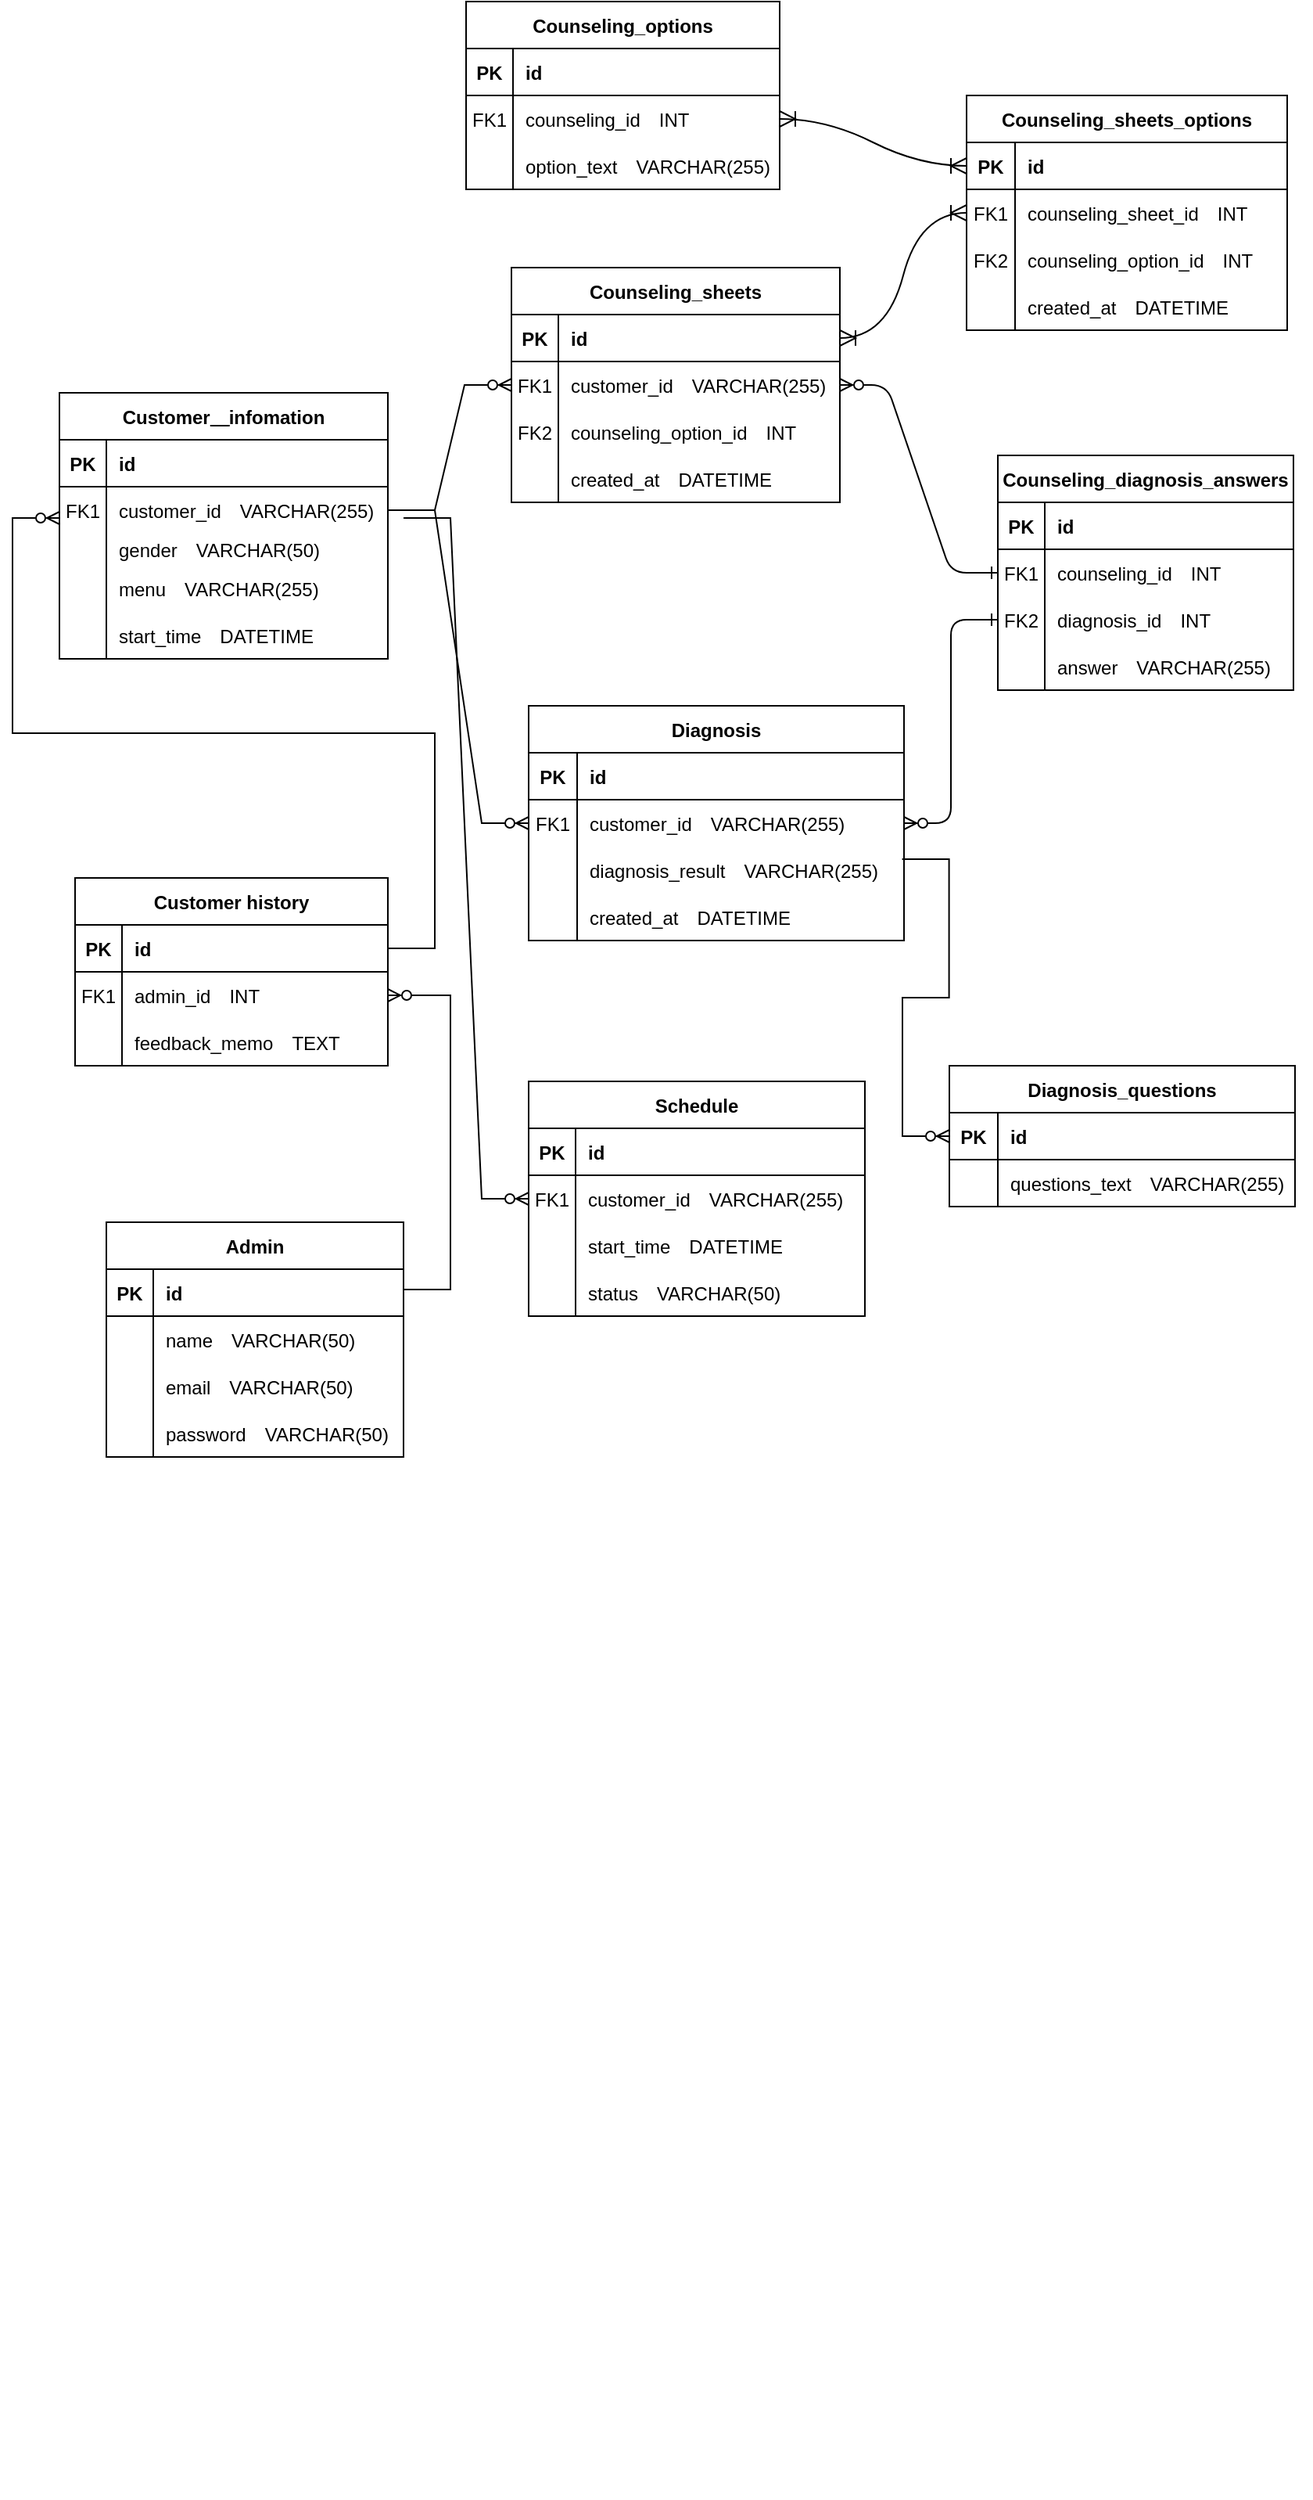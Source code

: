 <mxfile version="24.7.17">
  <diagram id="C5RBs43oDa-KdzZeNtuy" name="Page-1">
    <mxGraphModel dx="2021" dy="1858" grid="1" gridSize="10" guides="1" tooltips="1" connect="1" arrows="1" fold="1" page="1" pageScale="1" pageWidth="827" pageHeight="1169" math="0" shadow="0">
      <root>
        <mxCell id="WIyWlLk6GJQsqaUBKTNV-0" />
        <mxCell id="WIyWlLk6GJQsqaUBKTNV-1" parent="WIyWlLk6GJQsqaUBKTNV-0" />
        <mxCell id="pVCBUKQX4bVCqaio-QLz-1" value="" style="edgeStyle=entityRelationEdgeStyle;endArrow=ERzeroToMany;startArrow=ERone;endFill=1;startFill=0;exitX=0;exitY=0.5;exitDx=0;exitDy=0;" parent="WIyWlLk6GJQsqaUBKTNV-1" source="pVCBUKQX4bVCqaio-QLz-121" target="pVCBUKQX4bVCqaio-QLz-16" edge="1">
          <mxGeometry width="100" height="100" relative="1" as="geometry">
            <mxPoint x="460" y="210" as="sourcePoint" />
            <mxPoint x="520" y="235" as="targetPoint" />
          </mxGeometry>
        </mxCell>
        <mxCell id="pVCBUKQX4bVCqaio-QLz-12" value="Diagnosis" style="shape=table;startSize=30;container=1;collapsible=1;childLayout=tableLayout;fixedRows=1;rowLines=0;fontStyle=1;align=center;resizeLast=1;" parent="WIyWlLk6GJQsqaUBKTNV-1" vertex="1">
          <mxGeometry x="320" y="-700" width="240" height="150" as="geometry" />
        </mxCell>
        <mxCell id="pVCBUKQX4bVCqaio-QLz-13" value="" style="shape=partialRectangle;collapsible=0;dropTarget=0;pointerEvents=0;fillColor=none;points=[[0,0.5],[1,0.5]];portConstraint=eastwest;top=0;left=0;right=0;bottom=1;" parent="pVCBUKQX4bVCqaio-QLz-12" vertex="1">
          <mxGeometry y="30" width="240" height="30" as="geometry" />
        </mxCell>
        <mxCell id="pVCBUKQX4bVCqaio-QLz-14" value="PK" style="shape=partialRectangle;overflow=hidden;connectable=0;fillColor=none;top=0;left=0;bottom=0;right=0;fontStyle=1;" parent="pVCBUKQX4bVCqaio-QLz-13" vertex="1">
          <mxGeometry width="31" height="30" as="geometry">
            <mxRectangle width="31" height="30" as="alternateBounds" />
          </mxGeometry>
        </mxCell>
        <mxCell id="pVCBUKQX4bVCqaio-QLz-15" value="id" style="shape=partialRectangle;overflow=hidden;connectable=0;fillColor=none;top=0;left=0;bottom=0;right=0;align=left;spacingLeft=6;fontStyle=1;" parent="pVCBUKQX4bVCqaio-QLz-13" vertex="1">
          <mxGeometry x="31" width="209" height="30" as="geometry">
            <mxRectangle width="209" height="30" as="alternateBounds" />
          </mxGeometry>
        </mxCell>
        <mxCell id="pVCBUKQX4bVCqaio-QLz-16" value="" style="shape=partialRectangle;collapsible=0;dropTarget=0;pointerEvents=0;fillColor=none;points=[[0,0.5],[1,0.5]];portConstraint=eastwest;top=0;left=0;right=0;bottom=0;" parent="pVCBUKQX4bVCqaio-QLz-12" vertex="1">
          <mxGeometry y="60" width="240" height="30" as="geometry" />
        </mxCell>
        <mxCell id="pVCBUKQX4bVCqaio-QLz-17" value="FK1" style="shape=partialRectangle;overflow=hidden;connectable=0;fillColor=none;top=0;left=0;bottom=0;right=0;" parent="pVCBUKQX4bVCqaio-QLz-16" vertex="1">
          <mxGeometry width="31" height="30" as="geometry">
            <mxRectangle width="31" height="30" as="alternateBounds" />
          </mxGeometry>
        </mxCell>
        <mxCell id="pVCBUKQX4bVCqaio-QLz-18" value="customer_id　VARCHAR(255)" style="shape=partialRectangle;overflow=hidden;connectable=0;fillColor=none;top=0;left=0;bottom=0;right=0;align=left;spacingLeft=6;" parent="pVCBUKQX4bVCqaio-QLz-16" vertex="1">
          <mxGeometry x="31" width="209" height="30" as="geometry">
            <mxRectangle width="209" height="30" as="alternateBounds" />
          </mxGeometry>
        </mxCell>
        <mxCell id="pVCBUKQX4bVCqaio-QLz-155" value="" style="shape=partialRectangle;collapsible=0;dropTarget=0;pointerEvents=0;fillColor=none;points=[[0,0.5],[1,0.5]];portConstraint=eastwest;top=0;left=0;right=0;bottom=0;" parent="pVCBUKQX4bVCqaio-QLz-12" vertex="1">
          <mxGeometry y="90" width="240" height="30" as="geometry" />
        </mxCell>
        <mxCell id="pVCBUKQX4bVCqaio-QLz-156" value="" style="shape=partialRectangle;overflow=hidden;connectable=0;fillColor=none;top=0;left=0;bottom=0;right=0;" parent="pVCBUKQX4bVCqaio-QLz-155" vertex="1">
          <mxGeometry width="31" height="30" as="geometry">
            <mxRectangle width="31" height="30" as="alternateBounds" />
          </mxGeometry>
        </mxCell>
        <mxCell id="pVCBUKQX4bVCqaio-QLz-157" value="diagnosis_result　VARCHAR(255)" style="shape=partialRectangle;overflow=hidden;connectable=0;fillColor=none;top=0;left=0;bottom=0;right=0;align=left;spacingLeft=6;" parent="pVCBUKQX4bVCqaio-QLz-155" vertex="1">
          <mxGeometry x="31" width="209" height="30" as="geometry">
            <mxRectangle width="209" height="30" as="alternateBounds" />
          </mxGeometry>
        </mxCell>
        <mxCell id="pVCBUKQX4bVCqaio-QLz-19" value="" style="shape=partialRectangle;collapsible=0;dropTarget=0;pointerEvents=0;fillColor=none;points=[[0,0.5],[1,0.5]];portConstraint=eastwest;top=0;left=0;right=0;bottom=0;" parent="pVCBUKQX4bVCqaio-QLz-12" vertex="1">
          <mxGeometry y="120" width="240" height="30" as="geometry" />
        </mxCell>
        <mxCell id="pVCBUKQX4bVCqaio-QLz-20" value="" style="shape=partialRectangle;overflow=hidden;connectable=0;fillColor=none;top=0;left=0;bottom=0;right=0;" parent="pVCBUKQX4bVCqaio-QLz-19" vertex="1">
          <mxGeometry width="31" height="30" as="geometry">
            <mxRectangle width="31" height="30" as="alternateBounds" />
          </mxGeometry>
        </mxCell>
        <mxCell id="pVCBUKQX4bVCqaio-QLz-21" value="created_at　DATETIME" style="shape=partialRectangle;overflow=hidden;connectable=0;fillColor=none;top=0;left=0;bottom=0;right=0;align=left;spacingLeft=6;" parent="pVCBUKQX4bVCqaio-QLz-19" vertex="1">
          <mxGeometry x="31" width="209" height="30" as="geometry">
            <mxRectangle width="209" height="30" as="alternateBounds" />
          </mxGeometry>
        </mxCell>
        <mxCell id="pVCBUKQX4bVCqaio-QLz-57" value="" style="shape=partialRectangle;connectable=0;fillColor=none;top=0;left=0;bottom=0;right=0;editable=1;overflow=hidden;whiteSpace=wrap;html=1;" parent="WIyWlLk6GJQsqaUBKTNV-1" vertex="1">
          <mxGeometry x="790" y="395" width="30" height="50" as="geometry">
            <mxRectangle width="30" height="50" as="alternateBounds" />
          </mxGeometry>
        </mxCell>
        <mxCell id="pVCBUKQX4bVCqaio-QLz-79" value="" style="edgeStyle=entityRelationEdgeStyle;fontSize=12;html=1;endArrow=ERzeroToMany;endFill=1;rounded=0;entryX=1;entryY=0.5;entryDx=0;entryDy=0;" parent="WIyWlLk6GJQsqaUBKTNV-1" target="pVCBUKQX4bVCqaio-QLz-260" edge="1">
          <mxGeometry width="100" height="100" relative="1" as="geometry">
            <mxPoint x="240" y="-327" as="sourcePoint" />
            <mxPoint x="240" y="-479.96" as="targetPoint" />
            <Array as="points">
              <mxPoint x="191.98" y="123" />
              <mxPoint x="220" y="180" />
              <mxPoint x="280" y="110" />
              <mxPoint x="220" y="180" />
              <mxPoint x="220" y="180" />
              <mxPoint x="220" y="170" />
              <mxPoint x="573.23" y="158" />
              <mxPoint x="381.98" y="173" />
              <mxPoint x="211.98" y="276" />
              <mxPoint x="201.98" y="276" />
              <mxPoint x="171.98" y="333" />
              <mxPoint x="301.98" y="173" />
              <mxPoint x="301.98" y="193" />
              <mxPoint x="291.98" y="183" />
              <mxPoint x="483.23" y="288" />
              <mxPoint x="340.73" y="303" />
              <mxPoint x="240.73" y="323" />
              <mxPoint x="230.73" y="353" />
              <mxPoint x="578.23" y="178" />
              <mxPoint x="618.23" y="213" />
            </Array>
          </mxGeometry>
        </mxCell>
        <mxCell id="pVCBUKQX4bVCqaio-QLz-85" value="" style="edgeStyle=entityRelationEdgeStyle;fontSize=12;html=1;endArrow=ERzeroToMany;endFill=1;rounded=0;exitX=1;exitY=0.5;exitDx=0;exitDy=0;entryX=0;entryY=0.5;entryDx=0;entryDy=0;" parent="WIyWlLk6GJQsqaUBKTNV-1" source="pVCBUKQX4bVCqaio-QLz-140" target="pVCBUKQX4bVCqaio-QLz-162" edge="1">
          <mxGeometry width="100" height="100" relative="1" as="geometry">
            <mxPoint x="530.22" y="-569.31" as="sourcePoint" />
            <mxPoint x="270" y="-746" as="targetPoint" />
            <Array as="points">
              <mxPoint x="670" y="-159" />
              <mxPoint x="660" y="560" />
            </Array>
          </mxGeometry>
        </mxCell>
        <mxCell id="pVCBUKQX4bVCqaio-QLz-88" value="" style="shape=partialRectangle;overflow=hidden;connectable=0;fillColor=none;top=0;left=0;bottom=0;right=0;" parent="WIyWlLk6GJQsqaUBKTNV-1" vertex="1">
          <mxGeometry x="430" y="-210" width="30" height="210" as="geometry">
            <mxRectangle width="30" height="210" as="alternateBounds" />
          </mxGeometry>
        </mxCell>
        <mxCell id="pVCBUKQX4bVCqaio-QLz-89" value="" style="shape=partialRectangle;overflow=hidden;connectable=0;fillColor=none;top=0;left=0;bottom=0;right=0;" parent="WIyWlLk6GJQsqaUBKTNV-1" vertex="1">
          <mxGeometry x="440" y="-200" width="30" height="210" as="geometry">
            <mxRectangle width="30" height="210" as="alternateBounds" />
          </mxGeometry>
        </mxCell>
        <mxCell id="pVCBUKQX4bVCqaio-QLz-90" value="Admin" style="shape=table;startSize=30;container=1;collapsible=1;childLayout=tableLayout;fixedRows=1;rowLines=0;fontStyle=1;align=center;resizeLast=1;" parent="WIyWlLk6GJQsqaUBKTNV-1" vertex="1">
          <mxGeometry x="50" y="-370" width="190" height="150" as="geometry" />
        </mxCell>
        <mxCell id="pVCBUKQX4bVCqaio-QLz-91" value="" style="shape=partialRectangle;collapsible=0;dropTarget=0;pointerEvents=0;fillColor=none;points=[[0,0.5],[1,0.5]];portConstraint=eastwest;top=0;left=0;right=0;bottom=1;" parent="pVCBUKQX4bVCqaio-QLz-90" vertex="1">
          <mxGeometry y="30" width="190" height="30" as="geometry" />
        </mxCell>
        <mxCell id="pVCBUKQX4bVCqaio-QLz-92" value="PK" style="shape=partialRectangle;overflow=hidden;connectable=0;fillColor=none;top=0;left=0;bottom=0;right=0;fontStyle=1;" parent="pVCBUKQX4bVCqaio-QLz-91" vertex="1">
          <mxGeometry width="30" height="30" as="geometry">
            <mxRectangle width="30" height="30" as="alternateBounds" />
          </mxGeometry>
        </mxCell>
        <mxCell id="pVCBUKQX4bVCqaio-QLz-93" value="id" style="shape=partialRectangle;overflow=hidden;connectable=0;fillColor=none;top=0;left=0;bottom=0;right=0;align=left;spacingLeft=6;fontStyle=1;" parent="pVCBUKQX4bVCqaio-QLz-91" vertex="1">
          <mxGeometry x="30" width="160" height="30" as="geometry">
            <mxRectangle width="160" height="30" as="alternateBounds" />
          </mxGeometry>
        </mxCell>
        <mxCell id="pVCBUKQX4bVCqaio-QLz-94" value="" style="shape=partialRectangle;collapsible=0;dropTarget=0;pointerEvents=0;fillColor=none;points=[[0,0.5],[1,0.5]];portConstraint=eastwest;top=0;left=0;right=0;bottom=0;" parent="pVCBUKQX4bVCqaio-QLz-90" vertex="1">
          <mxGeometry y="60" width="190" height="30" as="geometry" />
        </mxCell>
        <mxCell id="pVCBUKQX4bVCqaio-QLz-95" value="" style="shape=partialRectangle;overflow=hidden;connectable=0;fillColor=none;top=0;left=0;bottom=0;right=0;" parent="pVCBUKQX4bVCqaio-QLz-94" vertex="1">
          <mxGeometry width="30" height="30" as="geometry">
            <mxRectangle width="30" height="30" as="alternateBounds" />
          </mxGeometry>
        </mxCell>
        <mxCell id="pVCBUKQX4bVCqaio-QLz-96" value="name　VARCHAR(50)" style="shape=partialRectangle;overflow=hidden;connectable=0;fillColor=none;top=0;left=0;bottom=0;right=0;align=left;spacingLeft=6;" parent="pVCBUKQX4bVCqaio-QLz-94" vertex="1">
          <mxGeometry x="30" width="160" height="30" as="geometry">
            <mxRectangle width="160" height="30" as="alternateBounds" />
          </mxGeometry>
        </mxCell>
        <mxCell id="pVCBUKQX4bVCqaio-QLz-97" value="" style="shape=partialRectangle;collapsible=0;dropTarget=0;pointerEvents=0;fillColor=none;points=[[0,0.5],[1,0.5]];portConstraint=eastwest;top=0;left=0;right=0;bottom=0;" parent="pVCBUKQX4bVCqaio-QLz-90" vertex="1">
          <mxGeometry y="90" width="190" height="30" as="geometry" />
        </mxCell>
        <mxCell id="pVCBUKQX4bVCqaio-QLz-98" value="" style="shape=partialRectangle;overflow=hidden;connectable=0;fillColor=none;top=0;left=0;bottom=0;right=0;" parent="pVCBUKQX4bVCqaio-QLz-97" vertex="1">
          <mxGeometry width="30" height="30" as="geometry">
            <mxRectangle width="30" height="30" as="alternateBounds" />
          </mxGeometry>
        </mxCell>
        <mxCell id="pVCBUKQX4bVCqaio-QLz-99" value="email　VARCHAR(50)" style="shape=partialRectangle;overflow=hidden;connectable=0;fillColor=none;top=0;left=0;bottom=0;right=0;align=left;spacingLeft=6;" parent="pVCBUKQX4bVCqaio-QLz-97" vertex="1">
          <mxGeometry x="30" width="160" height="30" as="geometry">
            <mxRectangle width="160" height="30" as="alternateBounds" />
          </mxGeometry>
        </mxCell>
        <mxCell id="pVCBUKQX4bVCqaio-QLz-100" value="" style="shape=partialRectangle;collapsible=0;dropTarget=0;pointerEvents=0;fillColor=none;points=[[0,0.5],[1,0.5]];portConstraint=eastwest;top=0;left=0;right=0;bottom=0;" parent="pVCBUKQX4bVCqaio-QLz-90" vertex="1">
          <mxGeometry y="120" width="190" height="30" as="geometry" />
        </mxCell>
        <mxCell id="pVCBUKQX4bVCqaio-QLz-101" value="" style="shape=partialRectangle;overflow=hidden;connectable=0;fillColor=none;top=0;left=0;bottom=0;right=0;" parent="pVCBUKQX4bVCqaio-QLz-100" vertex="1">
          <mxGeometry width="30" height="30" as="geometry">
            <mxRectangle width="30" height="30" as="alternateBounds" />
          </mxGeometry>
        </mxCell>
        <mxCell id="pVCBUKQX4bVCqaio-QLz-102" value="password　VARCHAR(50)" style="shape=partialRectangle;overflow=hidden;connectable=0;fillColor=none;top=0;left=0;bottom=0;right=0;align=left;spacingLeft=6;" parent="pVCBUKQX4bVCqaio-QLz-100" vertex="1">
          <mxGeometry x="30" width="160" height="30" as="geometry">
            <mxRectangle width="160" height="30" as="alternateBounds" />
          </mxGeometry>
        </mxCell>
        <mxCell id="pVCBUKQX4bVCqaio-QLz-136" value="Customer＿infomation" style="shape=table;startSize=30;container=1;collapsible=1;childLayout=tableLayout;fixedRows=1;rowLines=0;fontStyle=1;align=center;resizeLast=1;" parent="WIyWlLk6GJQsqaUBKTNV-1" vertex="1">
          <mxGeometry x="20" y="-900" width="210" height="170" as="geometry" />
        </mxCell>
        <mxCell id="pVCBUKQX4bVCqaio-QLz-137" value="" style="shape=partialRectangle;collapsible=0;dropTarget=0;pointerEvents=0;fillColor=none;points=[[0,0.5],[1,0.5]];portConstraint=eastwest;top=0;left=0;right=0;bottom=1;" parent="pVCBUKQX4bVCqaio-QLz-136" vertex="1">
          <mxGeometry y="30" width="210" height="30" as="geometry" />
        </mxCell>
        <mxCell id="pVCBUKQX4bVCqaio-QLz-138" value="PK" style="shape=partialRectangle;overflow=hidden;connectable=0;fillColor=none;top=0;left=0;bottom=0;right=0;fontStyle=1;" parent="pVCBUKQX4bVCqaio-QLz-137" vertex="1">
          <mxGeometry width="30" height="30" as="geometry">
            <mxRectangle width="30" height="30" as="alternateBounds" />
          </mxGeometry>
        </mxCell>
        <mxCell id="pVCBUKQX4bVCqaio-QLz-139" value="id" style="shape=partialRectangle;overflow=hidden;connectable=0;fillColor=none;top=0;left=0;bottom=0;right=0;align=left;spacingLeft=6;fontStyle=1;" parent="pVCBUKQX4bVCqaio-QLz-137" vertex="1">
          <mxGeometry x="30" width="180" height="30" as="geometry">
            <mxRectangle width="180" height="30" as="alternateBounds" />
          </mxGeometry>
        </mxCell>
        <mxCell id="pVCBUKQX4bVCqaio-QLz-140" value="" style="shape=partialRectangle;collapsible=0;dropTarget=0;pointerEvents=0;fillColor=none;points=[[0,0.5],[1,0.5]];portConstraint=eastwest;top=0;left=0;right=0;bottom=0;" parent="pVCBUKQX4bVCqaio-QLz-136" vertex="1">
          <mxGeometry y="60" width="210" height="30" as="geometry" />
        </mxCell>
        <mxCell id="pVCBUKQX4bVCqaio-QLz-141" value="FK1" style="shape=partialRectangle;overflow=hidden;connectable=0;fillColor=none;top=0;left=0;bottom=0;right=0;" parent="pVCBUKQX4bVCqaio-QLz-140" vertex="1">
          <mxGeometry width="30" height="30" as="geometry">
            <mxRectangle width="30" height="30" as="alternateBounds" />
          </mxGeometry>
        </mxCell>
        <mxCell id="pVCBUKQX4bVCqaio-QLz-142" value="customer_id　VARCHAR(255)" style="shape=partialRectangle;overflow=hidden;connectable=0;fillColor=none;top=0;left=0;bottom=0;right=0;align=left;spacingLeft=6;" parent="pVCBUKQX4bVCqaio-QLz-140" vertex="1">
          <mxGeometry x="30" width="180" height="30" as="geometry">
            <mxRectangle width="180" height="30" as="alternateBounds" />
          </mxGeometry>
        </mxCell>
        <mxCell id="pVCBUKQX4bVCqaio-QLz-143" value="" style="shape=partialRectangle;collapsible=0;dropTarget=0;pointerEvents=0;fillColor=none;points=[[0,0.5],[1,0.5]];portConstraint=eastwest;top=0;left=0;right=0;bottom=0;" parent="pVCBUKQX4bVCqaio-QLz-136" vertex="1">
          <mxGeometry y="90" width="210" height="20" as="geometry" />
        </mxCell>
        <mxCell id="pVCBUKQX4bVCqaio-QLz-144" value="" style="shape=partialRectangle;overflow=hidden;connectable=0;fillColor=none;top=0;left=0;bottom=0;right=0;" parent="pVCBUKQX4bVCqaio-QLz-143" vertex="1">
          <mxGeometry width="30" height="20" as="geometry">
            <mxRectangle width="30" height="20" as="alternateBounds" />
          </mxGeometry>
        </mxCell>
        <mxCell id="pVCBUKQX4bVCqaio-QLz-145" value="gender　VARCHAR(50)" style="shape=partialRectangle;overflow=hidden;connectable=0;fillColor=none;top=0;left=0;bottom=0;right=0;align=left;spacingLeft=6;" parent="pVCBUKQX4bVCqaio-QLz-143" vertex="1">
          <mxGeometry x="30" width="180" height="20" as="geometry">
            <mxRectangle width="180" height="20" as="alternateBounds" />
          </mxGeometry>
        </mxCell>
        <mxCell id="pVCBUKQX4bVCqaio-QLz-146" value="" style="shape=partialRectangle;collapsible=0;dropTarget=0;pointerEvents=0;fillColor=none;points=[[0,0.5],[1,0.5]];portConstraint=eastwest;top=0;left=0;right=0;bottom=0;" parent="pVCBUKQX4bVCqaio-QLz-136" vertex="1">
          <mxGeometry y="110" width="210" height="30" as="geometry" />
        </mxCell>
        <mxCell id="pVCBUKQX4bVCqaio-QLz-147" value="" style="shape=partialRectangle;overflow=hidden;connectable=0;fillColor=none;top=0;left=0;bottom=0;right=0;" parent="pVCBUKQX4bVCqaio-QLz-146" vertex="1">
          <mxGeometry width="30" height="30" as="geometry">
            <mxRectangle width="30" height="30" as="alternateBounds" />
          </mxGeometry>
        </mxCell>
        <mxCell id="pVCBUKQX4bVCqaio-QLz-148" value="menu　VARCHAR(255)" style="shape=partialRectangle;overflow=hidden;connectable=0;fillColor=none;top=0;left=0;bottom=0;right=0;align=left;spacingLeft=6;" parent="pVCBUKQX4bVCqaio-QLz-146" vertex="1">
          <mxGeometry x="30" width="180" height="30" as="geometry">
            <mxRectangle width="180" height="30" as="alternateBounds" />
          </mxGeometry>
        </mxCell>
        <mxCell id="pVCBUKQX4bVCqaio-QLz-149" value="" style="shape=partialRectangle;collapsible=0;dropTarget=0;pointerEvents=0;fillColor=none;points=[[0,0.5],[1,0.5]];portConstraint=eastwest;top=0;left=0;right=0;bottom=0;" parent="pVCBUKQX4bVCqaio-QLz-136" vertex="1">
          <mxGeometry y="140" width="210" height="30" as="geometry" />
        </mxCell>
        <mxCell id="pVCBUKQX4bVCqaio-QLz-150" value="" style="shape=partialRectangle;overflow=hidden;connectable=0;fillColor=none;top=0;left=0;bottom=0;right=0;" parent="pVCBUKQX4bVCqaio-QLz-149" vertex="1">
          <mxGeometry width="30" height="30" as="geometry">
            <mxRectangle width="30" height="30" as="alternateBounds" />
          </mxGeometry>
        </mxCell>
        <mxCell id="pVCBUKQX4bVCqaio-QLz-151" value="start_time　DATETIME" style="shape=partialRectangle;overflow=hidden;connectable=0;fillColor=none;top=0;left=0;bottom=0;right=0;align=left;spacingLeft=6;" parent="pVCBUKQX4bVCqaio-QLz-149" vertex="1">
          <mxGeometry x="30" width="180" height="30" as="geometry">
            <mxRectangle width="180" height="30" as="alternateBounds" />
          </mxGeometry>
        </mxCell>
        <mxCell id="pVCBUKQX4bVCqaio-QLz-2" value="Counseling_diagnosis_answers" style="shape=table;startSize=30;container=1;collapsible=1;childLayout=tableLayout;fixedRows=1;rowLines=0;fontStyle=1;align=center;resizeLast=1;" parent="WIyWlLk6GJQsqaUBKTNV-1" vertex="1">
          <mxGeometry x="620" y="-860" width="189" height="150" as="geometry" />
        </mxCell>
        <mxCell id="pVCBUKQX4bVCqaio-QLz-3" value="" style="shape=partialRectangle;collapsible=0;dropTarget=0;pointerEvents=0;fillColor=none;points=[[0,0.5],[1,0.5]];portConstraint=eastwest;top=0;left=0;right=0;bottom=1;" parent="pVCBUKQX4bVCqaio-QLz-2" vertex="1">
          <mxGeometry y="30" width="189" height="30" as="geometry" />
        </mxCell>
        <mxCell id="pVCBUKQX4bVCqaio-QLz-4" value="PK" style="shape=partialRectangle;overflow=hidden;connectable=0;fillColor=none;top=0;left=0;bottom=0;right=0;fontStyle=1;" parent="pVCBUKQX4bVCqaio-QLz-3" vertex="1">
          <mxGeometry width="30" height="30" as="geometry">
            <mxRectangle width="30" height="30" as="alternateBounds" />
          </mxGeometry>
        </mxCell>
        <mxCell id="pVCBUKQX4bVCqaio-QLz-5" value="id" style="shape=partialRectangle;overflow=hidden;connectable=0;fillColor=none;top=0;left=0;bottom=0;right=0;align=left;spacingLeft=6;fontStyle=1;" parent="pVCBUKQX4bVCqaio-QLz-3" vertex="1">
          <mxGeometry x="30" width="159" height="30" as="geometry">
            <mxRectangle width="159" height="30" as="alternateBounds" />
          </mxGeometry>
        </mxCell>
        <mxCell id="pVCBUKQX4bVCqaio-QLz-6" value="" style="shape=partialRectangle;collapsible=0;dropTarget=0;pointerEvents=0;fillColor=none;points=[[0,0.5],[1,0.5]];portConstraint=eastwest;top=0;left=0;right=0;bottom=0;" parent="pVCBUKQX4bVCqaio-QLz-2" vertex="1">
          <mxGeometry y="60" width="189" height="30" as="geometry" />
        </mxCell>
        <mxCell id="pVCBUKQX4bVCqaio-QLz-7" value="FK1" style="shape=partialRectangle;overflow=hidden;connectable=0;fillColor=none;top=0;left=0;bottom=0;right=0;" parent="pVCBUKQX4bVCqaio-QLz-6" vertex="1">
          <mxGeometry width="30" height="30" as="geometry">
            <mxRectangle width="30" height="30" as="alternateBounds" />
          </mxGeometry>
        </mxCell>
        <mxCell id="pVCBUKQX4bVCqaio-QLz-8" value="counseling_id　INT" style="shape=partialRectangle;overflow=hidden;connectable=0;fillColor=none;top=0;left=0;bottom=0;right=0;align=left;spacingLeft=6;" parent="pVCBUKQX4bVCqaio-QLz-6" vertex="1">
          <mxGeometry x="30" width="159" height="30" as="geometry">
            <mxRectangle width="159" height="30" as="alternateBounds" />
          </mxGeometry>
        </mxCell>
        <mxCell id="pVCBUKQX4bVCqaio-QLz-121" value="" style="shape=partialRectangle;collapsible=0;dropTarget=0;pointerEvents=0;fillColor=none;points=[[0,0.5],[1,0.5]];portConstraint=eastwest;top=0;left=0;right=0;bottom=0;" parent="pVCBUKQX4bVCqaio-QLz-2" vertex="1">
          <mxGeometry y="90" width="189" height="30" as="geometry" />
        </mxCell>
        <mxCell id="pVCBUKQX4bVCqaio-QLz-122" value="FK2" style="shape=partialRectangle;overflow=hidden;connectable=0;fillColor=none;top=0;left=0;bottom=0;right=0;" parent="pVCBUKQX4bVCqaio-QLz-121" vertex="1">
          <mxGeometry width="30" height="30" as="geometry">
            <mxRectangle width="30" height="30" as="alternateBounds" />
          </mxGeometry>
        </mxCell>
        <mxCell id="pVCBUKQX4bVCqaio-QLz-123" value="diagnosis_id　INT" style="shape=partialRectangle;overflow=hidden;connectable=0;fillColor=none;top=0;left=0;bottom=0;right=0;align=left;spacingLeft=6;" parent="pVCBUKQX4bVCqaio-QLz-121" vertex="1">
          <mxGeometry x="30" width="159" height="30" as="geometry">
            <mxRectangle width="159" height="30" as="alternateBounds" />
          </mxGeometry>
        </mxCell>
        <mxCell id="pVCBUKQX4bVCqaio-QLz-183" value="" style="shape=partialRectangle;collapsible=0;dropTarget=0;pointerEvents=0;fillColor=none;points=[[0,0.5],[1,0.5]];portConstraint=eastwest;top=0;left=0;right=0;bottom=0;" parent="pVCBUKQX4bVCqaio-QLz-2" vertex="1">
          <mxGeometry y="120" width="189" height="30" as="geometry" />
        </mxCell>
        <mxCell id="pVCBUKQX4bVCqaio-QLz-184" value="" style="shape=partialRectangle;overflow=hidden;connectable=0;fillColor=none;top=0;left=0;bottom=0;right=0;" parent="pVCBUKQX4bVCqaio-QLz-183" vertex="1">
          <mxGeometry width="30" height="30" as="geometry">
            <mxRectangle width="30" height="30" as="alternateBounds" />
          </mxGeometry>
        </mxCell>
        <mxCell id="pVCBUKQX4bVCqaio-QLz-185" value="answer　VARCHAR(255)" style="shape=partialRectangle;overflow=hidden;connectable=0;fillColor=none;top=0;left=0;bottom=0;right=0;align=left;spacingLeft=6;" parent="pVCBUKQX4bVCqaio-QLz-183" vertex="1">
          <mxGeometry x="30" width="159" height="30" as="geometry">
            <mxRectangle width="159" height="30" as="alternateBounds" />
          </mxGeometry>
        </mxCell>
        <mxCell id="pVCBUKQX4bVCqaio-QLz-177" value="" style="edgeStyle=entityRelationEdgeStyle;fontSize=12;html=1;endArrow=ERzeroToMany;endFill=1;rounded=0;exitX=1;exitY=0.5;exitDx=0;exitDy=0;entryX=0;entryY=0.5;entryDx=0;entryDy=0;" parent="WIyWlLk6GJQsqaUBKTNV-1" source="pVCBUKQX4bVCqaio-QLz-140" target="pVCBUKQX4bVCqaio-QLz-16" edge="1">
          <mxGeometry width="100" height="100" relative="1" as="geometry">
            <mxPoint x="220" y="-665" as="sourcePoint" />
            <mxPoint x="310" y="-965" as="targetPoint" />
            <Array as="points">
              <mxPoint x="680" y="-149" />
              <mxPoint x="670" y="570" />
            </Array>
          </mxGeometry>
        </mxCell>
        <mxCell id="pVCBUKQX4bVCqaio-QLz-158" value="Counseling_sheets" style="shape=table;startSize=30;container=1;collapsible=1;childLayout=tableLayout;fixedRows=1;rowLines=0;fontStyle=1;align=center;resizeLast=1;" parent="WIyWlLk6GJQsqaUBKTNV-1" vertex="1">
          <mxGeometry x="309" y="-980" width="210" height="150" as="geometry" />
        </mxCell>
        <mxCell id="pVCBUKQX4bVCqaio-QLz-159" value="" style="shape=partialRectangle;collapsible=0;dropTarget=0;pointerEvents=0;fillColor=none;points=[[0,0.5],[1,0.5]];portConstraint=eastwest;top=0;left=0;right=0;bottom=1;" parent="pVCBUKQX4bVCqaio-QLz-158" vertex="1">
          <mxGeometry y="30" width="210" height="30" as="geometry" />
        </mxCell>
        <mxCell id="pVCBUKQX4bVCqaio-QLz-160" value="PK" style="shape=partialRectangle;overflow=hidden;connectable=0;fillColor=none;top=0;left=0;bottom=0;right=0;fontStyle=1;" parent="pVCBUKQX4bVCqaio-QLz-159" vertex="1">
          <mxGeometry width="30" height="30" as="geometry">
            <mxRectangle width="30" height="30" as="alternateBounds" />
          </mxGeometry>
        </mxCell>
        <mxCell id="pVCBUKQX4bVCqaio-QLz-161" value="id" style="shape=partialRectangle;overflow=hidden;connectable=0;fillColor=none;top=0;left=0;bottom=0;right=0;align=left;spacingLeft=6;fontStyle=1;" parent="pVCBUKQX4bVCqaio-QLz-159" vertex="1">
          <mxGeometry x="30" width="180" height="30" as="geometry">
            <mxRectangle width="180" height="30" as="alternateBounds" />
          </mxGeometry>
        </mxCell>
        <mxCell id="pVCBUKQX4bVCqaio-QLz-162" value="" style="shape=partialRectangle;collapsible=0;dropTarget=0;pointerEvents=0;fillColor=none;points=[[0,0.5],[1,0.5]];portConstraint=eastwest;top=0;left=0;right=0;bottom=0;" parent="pVCBUKQX4bVCqaio-QLz-158" vertex="1">
          <mxGeometry y="60" width="210" height="30" as="geometry" />
        </mxCell>
        <mxCell id="pVCBUKQX4bVCqaio-QLz-163" value="FK1" style="shape=partialRectangle;overflow=hidden;connectable=0;fillColor=none;top=0;left=0;bottom=0;right=0;" parent="pVCBUKQX4bVCqaio-QLz-162" vertex="1">
          <mxGeometry width="30" height="30" as="geometry">
            <mxRectangle width="30" height="30" as="alternateBounds" />
          </mxGeometry>
        </mxCell>
        <mxCell id="pVCBUKQX4bVCqaio-QLz-164" value="customer_id　VARCHAR(255)" style="shape=partialRectangle;overflow=hidden;connectable=0;fillColor=none;top=0;left=0;bottom=0;right=0;align=left;spacingLeft=6;" parent="pVCBUKQX4bVCqaio-QLz-162" vertex="1">
          <mxGeometry x="30" width="180" height="30" as="geometry">
            <mxRectangle width="180" height="30" as="alternateBounds" />
          </mxGeometry>
        </mxCell>
        <mxCell id="pVCBUKQX4bVCqaio-QLz-168" value="" style="shape=partialRectangle;collapsible=0;dropTarget=0;pointerEvents=0;fillColor=none;points=[[0,0.5],[1,0.5]];portConstraint=eastwest;top=0;left=0;right=0;bottom=0;" parent="pVCBUKQX4bVCqaio-QLz-158" vertex="1">
          <mxGeometry y="90" width="210" height="30" as="geometry" />
        </mxCell>
        <mxCell id="pVCBUKQX4bVCqaio-QLz-169" value="FK2" style="shape=partialRectangle;overflow=hidden;connectable=0;fillColor=none;top=0;left=0;bottom=0;right=0;" parent="pVCBUKQX4bVCqaio-QLz-168" vertex="1">
          <mxGeometry width="30" height="30" as="geometry">
            <mxRectangle width="30" height="30" as="alternateBounds" />
          </mxGeometry>
        </mxCell>
        <mxCell id="pVCBUKQX4bVCqaio-QLz-170" value="counseling_option_id　INT" style="shape=partialRectangle;overflow=hidden;connectable=0;fillColor=none;top=0;left=0;bottom=0;right=0;align=left;spacingLeft=6;" parent="pVCBUKQX4bVCqaio-QLz-168" vertex="1">
          <mxGeometry x="30" width="180" height="30" as="geometry">
            <mxRectangle width="180" height="30" as="alternateBounds" />
          </mxGeometry>
        </mxCell>
        <mxCell id="pVCBUKQX4bVCqaio-QLz-187" value="" style="shape=partialRectangle;collapsible=0;dropTarget=0;pointerEvents=0;fillColor=none;points=[[0,0.5],[1,0.5]];portConstraint=eastwest;top=0;left=0;right=0;bottom=0;" parent="pVCBUKQX4bVCqaio-QLz-158" vertex="1">
          <mxGeometry y="120" width="210" height="30" as="geometry" />
        </mxCell>
        <mxCell id="pVCBUKQX4bVCqaio-QLz-188" value="" style="shape=partialRectangle;overflow=hidden;connectable=0;fillColor=none;top=0;left=0;bottom=0;right=0;" parent="pVCBUKQX4bVCqaio-QLz-187" vertex="1">
          <mxGeometry width="30" height="30" as="geometry">
            <mxRectangle width="30" height="30" as="alternateBounds" />
          </mxGeometry>
        </mxCell>
        <mxCell id="pVCBUKQX4bVCqaio-QLz-189" value="created_at　DATETIME" style="shape=partialRectangle;overflow=hidden;connectable=0;fillColor=none;top=0;left=0;bottom=0;right=0;align=left;spacingLeft=6;" parent="pVCBUKQX4bVCqaio-QLz-187" vertex="1">
          <mxGeometry x="30" width="180" height="30" as="geometry">
            <mxRectangle width="180" height="30" as="alternateBounds" />
          </mxGeometry>
        </mxCell>
        <mxCell id="pVCBUKQX4bVCqaio-QLz-190" value="Counseling_options" style="shape=table;startSize=30;container=1;collapsible=1;childLayout=tableLayout;fixedRows=1;rowLines=0;fontStyle=1;align=center;resizeLast=1;" parent="WIyWlLk6GJQsqaUBKTNV-1" vertex="1">
          <mxGeometry x="280" y="-1150" width="200.5" height="120" as="geometry" />
        </mxCell>
        <mxCell id="pVCBUKQX4bVCqaio-QLz-191" value="" style="shape=partialRectangle;collapsible=0;dropTarget=0;pointerEvents=0;fillColor=none;points=[[0,0.5],[1,0.5]];portConstraint=eastwest;top=0;left=0;right=0;bottom=1;" parent="pVCBUKQX4bVCqaio-QLz-190" vertex="1">
          <mxGeometry y="30" width="200.5" height="30" as="geometry" />
        </mxCell>
        <mxCell id="pVCBUKQX4bVCqaio-QLz-192" value="PK" style="shape=partialRectangle;overflow=hidden;connectable=0;fillColor=none;top=0;left=0;bottom=0;right=0;fontStyle=1;" parent="pVCBUKQX4bVCqaio-QLz-191" vertex="1">
          <mxGeometry width="30" height="30" as="geometry">
            <mxRectangle width="30" height="30" as="alternateBounds" />
          </mxGeometry>
        </mxCell>
        <mxCell id="pVCBUKQX4bVCqaio-QLz-193" value="id" style="shape=partialRectangle;overflow=hidden;connectable=0;fillColor=none;top=0;left=0;bottom=0;right=0;align=left;spacingLeft=6;fontStyle=1;" parent="pVCBUKQX4bVCqaio-QLz-191" vertex="1">
          <mxGeometry x="30" width="170.5" height="30" as="geometry">
            <mxRectangle width="170.5" height="30" as="alternateBounds" />
          </mxGeometry>
        </mxCell>
        <mxCell id="pVCBUKQX4bVCqaio-QLz-243" value="" style="shape=partialRectangle;collapsible=0;dropTarget=0;pointerEvents=0;fillColor=none;points=[[0,0.5],[1,0.5]];portConstraint=eastwest;top=0;left=0;right=0;bottom=0;" parent="pVCBUKQX4bVCqaio-QLz-190" vertex="1">
          <mxGeometry y="60" width="200.5" height="30" as="geometry" />
        </mxCell>
        <mxCell id="pVCBUKQX4bVCqaio-QLz-244" value="FK1" style="shape=partialRectangle;overflow=hidden;connectable=0;fillColor=none;top=0;left=0;bottom=0;right=0;" parent="pVCBUKQX4bVCqaio-QLz-243" vertex="1">
          <mxGeometry width="30" height="30" as="geometry">
            <mxRectangle width="30" height="30" as="alternateBounds" />
          </mxGeometry>
        </mxCell>
        <mxCell id="pVCBUKQX4bVCqaio-QLz-245" value="counseling_id　INT" style="shape=partialRectangle;overflow=hidden;connectable=0;fillColor=none;top=0;left=0;bottom=0;right=0;align=left;spacingLeft=6;" parent="pVCBUKQX4bVCqaio-QLz-243" vertex="1">
          <mxGeometry x="30" width="170.5" height="30" as="geometry">
            <mxRectangle width="170.5" height="30" as="alternateBounds" />
          </mxGeometry>
        </mxCell>
        <mxCell id="pVCBUKQX4bVCqaio-QLz-209" value="" style="shape=partialRectangle;collapsible=0;dropTarget=0;pointerEvents=0;fillColor=none;points=[[0,0.5],[1,0.5]];portConstraint=eastwest;top=0;left=0;right=0;bottom=0;" parent="pVCBUKQX4bVCqaio-QLz-190" vertex="1">
          <mxGeometry y="90" width="200.5" height="30" as="geometry" />
        </mxCell>
        <mxCell id="pVCBUKQX4bVCqaio-QLz-210" value="" style="shape=partialRectangle;overflow=hidden;connectable=0;fillColor=none;top=0;left=0;bottom=0;right=0;" parent="pVCBUKQX4bVCqaio-QLz-209" vertex="1">
          <mxGeometry width="30" height="30" as="geometry">
            <mxRectangle width="30" height="30" as="alternateBounds" />
          </mxGeometry>
        </mxCell>
        <mxCell id="pVCBUKQX4bVCqaio-QLz-211" value="option_text　VARCHAR(255)" style="shape=partialRectangle;overflow=hidden;connectable=0;fillColor=none;top=0;left=0;bottom=0;right=0;align=left;spacingLeft=6;" parent="pVCBUKQX4bVCqaio-QLz-209" vertex="1">
          <mxGeometry x="30" width="170.5" height="30" as="geometry">
            <mxRectangle width="170.5" height="30" as="alternateBounds" />
          </mxGeometry>
        </mxCell>
        <mxCell id="pVCBUKQX4bVCqaio-QLz-213" value="" style="edgeStyle=entityRelationEdgeStyle;endArrow=ERzeroToMany;startArrow=ERone;endFill=1;startFill=0;entryX=1;entryY=0.5;entryDx=0;entryDy=0;exitX=0;exitY=0.5;exitDx=0;exitDy=0;" parent="WIyWlLk6GJQsqaUBKTNV-1" source="pVCBUKQX4bVCqaio-QLz-6" target="pVCBUKQX4bVCqaio-QLz-162" edge="1">
          <mxGeometry width="100" height="100" relative="1" as="geometry">
            <mxPoint x="580" y="-785" as="sourcePoint" />
            <mxPoint x="451" y="-685" as="targetPoint" />
            <Array as="points">
              <mxPoint x="520" y="-770" />
            </Array>
          </mxGeometry>
        </mxCell>
        <mxCell id="pVCBUKQX4bVCqaio-QLz-214" value="Diagnosis_questions" style="shape=table;startSize=30;container=1;collapsible=1;childLayout=tableLayout;fixedRows=1;rowLines=0;fontStyle=1;align=center;resizeLast=1;" parent="WIyWlLk6GJQsqaUBKTNV-1" vertex="1">
          <mxGeometry x="589" y="-470" width="221" height="90" as="geometry" />
        </mxCell>
        <mxCell id="pVCBUKQX4bVCqaio-QLz-215" value="" style="shape=partialRectangle;collapsible=0;dropTarget=0;pointerEvents=0;fillColor=none;points=[[0,0.5],[1,0.5]];portConstraint=eastwest;top=0;left=0;right=0;bottom=1;" parent="pVCBUKQX4bVCqaio-QLz-214" vertex="1">
          <mxGeometry y="30" width="221" height="30" as="geometry" />
        </mxCell>
        <mxCell id="pVCBUKQX4bVCqaio-QLz-216" value="PK" style="shape=partialRectangle;overflow=hidden;connectable=0;fillColor=none;top=0;left=0;bottom=0;right=0;fontStyle=1;" parent="pVCBUKQX4bVCqaio-QLz-215" vertex="1">
          <mxGeometry width="31" height="30" as="geometry">
            <mxRectangle width="31" height="30" as="alternateBounds" />
          </mxGeometry>
        </mxCell>
        <mxCell id="pVCBUKQX4bVCqaio-QLz-217" value="id" style="shape=partialRectangle;overflow=hidden;connectable=0;fillColor=none;top=0;left=0;bottom=0;right=0;align=left;spacingLeft=6;fontStyle=1;" parent="pVCBUKQX4bVCqaio-QLz-215" vertex="1">
          <mxGeometry x="31" width="190" height="30" as="geometry">
            <mxRectangle width="190" height="30" as="alternateBounds" />
          </mxGeometry>
        </mxCell>
        <mxCell id="pVCBUKQX4bVCqaio-QLz-221" value="" style="shape=partialRectangle;collapsible=0;dropTarget=0;pointerEvents=0;fillColor=none;points=[[0,0.5],[1,0.5]];portConstraint=eastwest;top=0;left=0;right=0;bottom=0;" parent="pVCBUKQX4bVCqaio-QLz-214" vertex="1">
          <mxGeometry y="60" width="221" height="30" as="geometry" />
        </mxCell>
        <mxCell id="pVCBUKQX4bVCqaio-QLz-222" value="" style="shape=partialRectangle;overflow=hidden;connectable=0;fillColor=none;top=0;left=0;bottom=0;right=0;" parent="pVCBUKQX4bVCqaio-QLz-221" vertex="1">
          <mxGeometry width="31" height="30" as="geometry">
            <mxRectangle width="31" height="30" as="alternateBounds" />
          </mxGeometry>
        </mxCell>
        <mxCell id="pVCBUKQX4bVCqaio-QLz-223" value="questions_text　VARCHAR(255)" style="shape=partialRectangle;overflow=hidden;connectable=0;fillColor=none;top=0;left=0;bottom=0;right=0;align=left;spacingLeft=6;" parent="pVCBUKQX4bVCqaio-QLz-221" vertex="1">
          <mxGeometry x="31" width="190" height="30" as="geometry">
            <mxRectangle width="190" height="30" as="alternateBounds" />
          </mxGeometry>
        </mxCell>
        <mxCell id="pVCBUKQX4bVCqaio-QLz-227" value="" style="edgeStyle=entityRelationEdgeStyle;fontSize=12;html=1;endArrow=ERzeroToMany;endFill=1;rounded=0;exitX=0.995;exitY=0.267;exitDx=0;exitDy=0;exitPerimeter=0;entryX=0;entryY=0.5;entryDx=0;entryDy=0;" parent="WIyWlLk6GJQsqaUBKTNV-1" source="pVCBUKQX4bVCqaio-QLz-155" target="pVCBUKQX4bVCqaio-QLz-215" edge="1">
          <mxGeometry width="100" height="100" relative="1" as="geometry">
            <mxPoint x="450" y="-680" as="sourcePoint" />
            <mxPoint x="520" y="-600" as="targetPoint" />
            <Array as="points">
              <mxPoint x="460" y="-660" />
              <mxPoint x="690" y="-139" />
              <mxPoint x="680" y="580" />
            </Array>
          </mxGeometry>
        </mxCell>
        <mxCell id="pVCBUKQX4bVCqaio-QLz-231" value="Counseling_sheets_options" style="shape=table;startSize=30;container=1;collapsible=1;childLayout=tableLayout;fixedRows=1;rowLines=0;fontStyle=1;align=center;resizeLast=1;" parent="WIyWlLk6GJQsqaUBKTNV-1" vertex="1">
          <mxGeometry x="600" y="-1090" width="205" height="150" as="geometry" />
        </mxCell>
        <mxCell id="pVCBUKQX4bVCqaio-QLz-232" value="" style="shape=partialRectangle;collapsible=0;dropTarget=0;pointerEvents=0;fillColor=none;points=[[0,0.5],[1,0.5]];portConstraint=eastwest;top=0;left=0;right=0;bottom=1;" parent="pVCBUKQX4bVCqaio-QLz-231" vertex="1">
          <mxGeometry y="30" width="205" height="30" as="geometry" />
        </mxCell>
        <mxCell id="pVCBUKQX4bVCqaio-QLz-233" value="PK" style="shape=partialRectangle;overflow=hidden;connectable=0;fillColor=none;top=0;left=0;bottom=0;right=0;fontStyle=1;" parent="pVCBUKQX4bVCqaio-QLz-232" vertex="1">
          <mxGeometry width="31" height="30" as="geometry">
            <mxRectangle width="31" height="30" as="alternateBounds" />
          </mxGeometry>
        </mxCell>
        <mxCell id="pVCBUKQX4bVCqaio-QLz-234" value="id" style="shape=partialRectangle;overflow=hidden;connectable=0;fillColor=none;top=0;left=0;bottom=0;right=0;align=left;spacingLeft=6;fontStyle=1;" parent="pVCBUKQX4bVCqaio-QLz-232" vertex="1">
          <mxGeometry x="31" width="174" height="30" as="geometry">
            <mxRectangle width="174" height="30" as="alternateBounds" />
          </mxGeometry>
        </mxCell>
        <mxCell id="pVCBUKQX4bVCqaio-QLz-235" value="" style="shape=partialRectangle;collapsible=0;dropTarget=0;pointerEvents=0;fillColor=none;points=[[0,0.5],[1,0.5]];portConstraint=eastwest;top=0;left=0;right=0;bottom=0;" parent="pVCBUKQX4bVCqaio-QLz-231" vertex="1">
          <mxGeometry y="60" width="205" height="30" as="geometry" />
        </mxCell>
        <mxCell id="pVCBUKQX4bVCqaio-QLz-236" value="FK1" style="shape=partialRectangle;overflow=hidden;connectable=0;fillColor=none;top=0;left=0;bottom=0;right=0;" parent="pVCBUKQX4bVCqaio-QLz-235" vertex="1">
          <mxGeometry width="31" height="30" as="geometry">
            <mxRectangle width="31" height="30" as="alternateBounds" />
          </mxGeometry>
        </mxCell>
        <mxCell id="pVCBUKQX4bVCqaio-QLz-237" value="counseling_sheet_id　INT" style="shape=partialRectangle;overflow=hidden;connectable=0;fillColor=none;top=0;left=0;bottom=0;right=0;align=left;spacingLeft=6;" parent="pVCBUKQX4bVCqaio-QLz-235" vertex="1">
          <mxGeometry x="31" width="174" height="30" as="geometry">
            <mxRectangle width="174" height="30" as="alternateBounds" />
          </mxGeometry>
        </mxCell>
        <mxCell id="pVCBUKQX4bVCqaio-QLz-238" value="" style="shape=partialRectangle;collapsible=0;dropTarget=0;pointerEvents=0;fillColor=none;points=[[0,0.5],[1,0.5]];portConstraint=eastwest;top=0;left=0;right=0;bottom=0;" parent="pVCBUKQX4bVCqaio-QLz-231" vertex="1">
          <mxGeometry y="90" width="205" height="30" as="geometry" />
        </mxCell>
        <mxCell id="pVCBUKQX4bVCqaio-QLz-239" value="FK2" style="shape=partialRectangle;overflow=hidden;connectable=0;fillColor=none;top=0;left=0;bottom=0;right=0;" parent="pVCBUKQX4bVCqaio-QLz-238" vertex="1">
          <mxGeometry width="31" height="30" as="geometry">
            <mxRectangle width="31" height="30" as="alternateBounds" />
          </mxGeometry>
        </mxCell>
        <mxCell id="pVCBUKQX4bVCqaio-QLz-240" value="counseling_option_id　INT" style="shape=partialRectangle;overflow=hidden;connectable=0;fillColor=none;top=0;left=0;bottom=0;right=0;align=left;spacingLeft=6;" parent="pVCBUKQX4bVCqaio-QLz-238" vertex="1">
          <mxGeometry x="31" width="174" height="30" as="geometry">
            <mxRectangle width="174" height="30" as="alternateBounds" />
          </mxGeometry>
        </mxCell>
        <mxCell id="pVCBUKQX4bVCqaio-QLz-250" value="" style="shape=partialRectangle;collapsible=0;dropTarget=0;pointerEvents=0;fillColor=none;points=[[0,0.5],[1,0.5]];portConstraint=eastwest;top=0;left=0;right=0;bottom=0;" parent="pVCBUKQX4bVCqaio-QLz-231" vertex="1">
          <mxGeometry y="120" width="205" height="30" as="geometry" />
        </mxCell>
        <mxCell id="pVCBUKQX4bVCqaio-QLz-251" value="" style="shape=partialRectangle;overflow=hidden;connectable=0;fillColor=none;top=0;left=0;bottom=0;right=0;" parent="pVCBUKQX4bVCqaio-QLz-250" vertex="1">
          <mxGeometry width="31" height="30" as="geometry">
            <mxRectangle width="31" height="30" as="alternateBounds" />
          </mxGeometry>
        </mxCell>
        <mxCell id="pVCBUKQX4bVCqaio-QLz-252" value="created_at　DATETIME" style="shape=partialRectangle;overflow=hidden;connectable=0;fillColor=none;top=0;left=0;bottom=0;right=0;align=left;spacingLeft=6;" parent="pVCBUKQX4bVCqaio-QLz-250" vertex="1">
          <mxGeometry x="31" width="174" height="30" as="geometry">
            <mxRectangle width="174" height="30" as="alternateBounds" />
          </mxGeometry>
        </mxCell>
        <mxCell id="pVCBUKQX4bVCqaio-QLz-241" style="edgeStyle=none;curved=1;rounded=0;orthogonalLoop=1;jettySize=auto;html=1;exitX=1;exitY=0;exitDx=0;exitDy=0;fontSize=12;startSize=8;endSize=8;" parent="WIyWlLk6GJQsqaUBKTNV-1" source="pVCBUKQX4bVCqaio-QLz-12" target="pVCBUKQX4bVCqaio-QLz-12" edge="1">
          <mxGeometry relative="1" as="geometry" />
        </mxCell>
        <mxCell id="pVCBUKQX4bVCqaio-QLz-247" value="" style="edgeStyle=entityRelationEdgeStyle;fontSize=12;html=1;endArrow=ERoneToMany;startArrow=ERoneToMany;rounded=0;startSize=8;endSize=8;curved=1;exitX=1;exitY=0.5;exitDx=0;exitDy=0;entryX=0;entryY=0.5;entryDx=0;entryDy=0;" parent="WIyWlLk6GJQsqaUBKTNV-1" source="pVCBUKQX4bVCqaio-QLz-159" target="pVCBUKQX4bVCqaio-QLz-235" edge="1">
          <mxGeometry width="100" height="100" relative="1" as="geometry">
            <mxPoint x="413" y="-910" as="sourcePoint" />
            <mxPoint x="522" y="-1080" as="targetPoint" />
          </mxGeometry>
        </mxCell>
        <mxCell id="pVCBUKQX4bVCqaio-QLz-249" value="" style="edgeStyle=entityRelationEdgeStyle;fontSize=12;html=1;endArrow=ERoneToMany;startArrow=ERoneToMany;rounded=0;startSize=8;endSize=8;curved=1;exitX=1;exitY=0.5;exitDx=0;exitDy=0;entryX=0;entryY=0.5;entryDx=0;entryDy=0;" parent="WIyWlLk6GJQsqaUBKTNV-1" source="pVCBUKQX4bVCqaio-QLz-243" target="pVCBUKQX4bVCqaio-QLz-232" edge="1">
          <mxGeometry width="100" height="100" relative="1" as="geometry">
            <mxPoint x="430" y="-845" as="sourcePoint" />
            <mxPoint x="539" y="-1015" as="targetPoint" />
          </mxGeometry>
        </mxCell>
        <mxCell id="pVCBUKQX4bVCqaio-QLz-256" value="Customer history" style="shape=table;startSize=30;container=1;collapsible=1;childLayout=tableLayout;fixedRows=1;rowLines=0;fontStyle=1;align=center;resizeLast=1;" parent="WIyWlLk6GJQsqaUBKTNV-1" vertex="1">
          <mxGeometry x="30" y="-590" width="200" height="120" as="geometry" />
        </mxCell>
        <mxCell id="pVCBUKQX4bVCqaio-QLz-257" value="" style="shape=partialRectangle;collapsible=0;dropTarget=0;pointerEvents=0;fillColor=none;points=[[0,0.5],[1,0.5]];portConstraint=eastwest;top=0;left=0;right=0;bottom=1;" parent="pVCBUKQX4bVCqaio-QLz-256" vertex="1">
          <mxGeometry y="30" width="200" height="30" as="geometry" />
        </mxCell>
        <mxCell id="pVCBUKQX4bVCqaio-QLz-258" value="PK" style="shape=partialRectangle;overflow=hidden;connectable=0;fillColor=none;top=0;left=0;bottom=0;right=0;fontStyle=1;" parent="pVCBUKQX4bVCqaio-QLz-257" vertex="1">
          <mxGeometry width="30" height="30" as="geometry">
            <mxRectangle width="30" height="30" as="alternateBounds" />
          </mxGeometry>
        </mxCell>
        <mxCell id="pVCBUKQX4bVCqaio-QLz-259" value="id" style="shape=partialRectangle;overflow=hidden;connectable=0;fillColor=none;top=0;left=0;bottom=0;right=0;align=left;spacingLeft=6;fontStyle=1;" parent="pVCBUKQX4bVCqaio-QLz-257" vertex="1">
          <mxGeometry x="30" width="170" height="30" as="geometry">
            <mxRectangle width="170" height="30" as="alternateBounds" />
          </mxGeometry>
        </mxCell>
        <mxCell id="pVCBUKQX4bVCqaio-QLz-260" value="" style="shape=partialRectangle;collapsible=0;dropTarget=0;pointerEvents=0;fillColor=none;points=[[0,0.5],[1,0.5]];portConstraint=eastwest;top=0;left=0;right=0;bottom=0;" parent="pVCBUKQX4bVCqaio-QLz-256" vertex="1">
          <mxGeometry y="60" width="200" height="30" as="geometry" />
        </mxCell>
        <mxCell id="pVCBUKQX4bVCqaio-QLz-261" value="FK1" style="shape=partialRectangle;overflow=hidden;connectable=0;fillColor=none;top=0;left=0;bottom=0;right=0;" parent="pVCBUKQX4bVCqaio-QLz-260" vertex="1">
          <mxGeometry width="30" height="30" as="geometry">
            <mxRectangle width="30" height="30" as="alternateBounds" />
          </mxGeometry>
        </mxCell>
        <mxCell id="pVCBUKQX4bVCqaio-QLz-262" value="admin_id　INT" style="shape=partialRectangle;overflow=hidden;connectable=0;fillColor=none;top=0;left=0;bottom=0;right=0;align=left;spacingLeft=6;" parent="pVCBUKQX4bVCqaio-QLz-260" vertex="1">
          <mxGeometry x="30" width="170" height="30" as="geometry">
            <mxRectangle width="170" height="30" as="alternateBounds" />
          </mxGeometry>
        </mxCell>
        <mxCell id="pVCBUKQX4bVCqaio-QLz-263" value="" style="shape=partialRectangle;collapsible=0;dropTarget=0;pointerEvents=0;fillColor=none;points=[[0,0.5],[1,0.5]];portConstraint=eastwest;top=0;left=0;right=0;bottom=0;" parent="pVCBUKQX4bVCqaio-QLz-256" vertex="1">
          <mxGeometry y="90" width="200" height="30" as="geometry" />
        </mxCell>
        <mxCell id="pVCBUKQX4bVCqaio-QLz-264" value="" style="shape=partialRectangle;overflow=hidden;connectable=0;fillColor=none;top=0;left=0;bottom=0;right=0;" parent="pVCBUKQX4bVCqaio-QLz-263" vertex="1">
          <mxGeometry width="30" height="30" as="geometry">
            <mxRectangle width="30" height="30" as="alternateBounds" />
          </mxGeometry>
        </mxCell>
        <mxCell id="pVCBUKQX4bVCqaio-QLz-265" value="feedback_memo　TEXT" style="shape=partialRectangle;overflow=hidden;connectable=0;fillColor=none;top=0;left=0;bottom=0;right=0;align=left;spacingLeft=6;" parent="pVCBUKQX4bVCqaio-QLz-263" vertex="1">
          <mxGeometry x="30" width="170" height="30" as="geometry">
            <mxRectangle width="170" height="30" as="alternateBounds" />
          </mxGeometry>
        </mxCell>
        <mxCell id="4E7LdHcbICDL44bjW8DK-0" value="Schedule" style="shape=table;startSize=30;container=1;collapsible=1;childLayout=tableLayout;fixedRows=1;rowLines=0;fontStyle=1;align=center;resizeLast=1;" vertex="1" parent="WIyWlLk6GJQsqaUBKTNV-1">
          <mxGeometry x="320" y="-460" width="215" height="150" as="geometry" />
        </mxCell>
        <mxCell id="4E7LdHcbICDL44bjW8DK-1" value="" style="shape=partialRectangle;collapsible=0;dropTarget=0;pointerEvents=0;fillColor=none;points=[[0,0.5],[1,0.5]];portConstraint=eastwest;top=0;left=0;right=0;bottom=1;" vertex="1" parent="4E7LdHcbICDL44bjW8DK-0">
          <mxGeometry y="30" width="215" height="30" as="geometry" />
        </mxCell>
        <mxCell id="4E7LdHcbICDL44bjW8DK-2" value="PK" style="shape=partialRectangle;overflow=hidden;connectable=0;fillColor=none;top=0;left=0;bottom=0;right=0;fontStyle=1;" vertex="1" parent="4E7LdHcbICDL44bjW8DK-1">
          <mxGeometry width="30" height="30" as="geometry">
            <mxRectangle width="30" height="30" as="alternateBounds" />
          </mxGeometry>
        </mxCell>
        <mxCell id="4E7LdHcbICDL44bjW8DK-3" value="id" style="shape=partialRectangle;overflow=hidden;connectable=0;fillColor=none;top=0;left=0;bottom=0;right=0;align=left;spacingLeft=6;fontStyle=1;" vertex="1" parent="4E7LdHcbICDL44bjW8DK-1">
          <mxGeometry x="30" width="185" height="30" as="geometry">
            <mxRectangle width="185" height="30" as="alternateBounds" />
          </mxGeometry>
        </mxCell>
        <mxCell id="4E7LdHcbICDL44bjW8DK-4" value="" style="shape=partialRectangle;collapsible=0;dropTarget=0;pointerEvents=0;fillColor=none;points=[[0,0.5],[1,0.5]];portConstraint=eastwest;top=0;left=0;right=0;bottom=0;" vertex="1" parent="4E7LdHcbICDL44bjW8DK-0">
          <mxGeometry y="60" width="215" height="30" as="geometry" />
        </mxCell>
        <mxCell id="4E7LdHcbICDL44bjW8DK-5" value="FK1" style="shape=partialRectangle;overflow=hidden;connectable=0;fillColor=none;top=0;left=0;bottom=0;right=0;" vertex="1" parent="4E7LdHcbICDL44bjW8DK-4">
          <mxGeometry width="30" height="30" as="geometry">
            <mxRectangle width="30" height="30" as="alternateBounds" />
          </mxGeometry>
        </mxCell>
        <mxCell id="4E7LdHcbICDL44bjW8DK-6" value="customer_id　VARCHAR(255)" style="shape=partialRectangle;overflow=hidden;connectable=0;fillColor=none;top=0;left=0;bottom=0;right=0;align=left;spacingLeft=6;" vertex="1" parent="4E7LdHcbICDL44bjW8DK-4">
          <mxGeometry x="30" width="185" height="30" as="geometry">
            <mxRectangle width="185" height="30" as="alternateBounds" />
          </mxGeometry>
        </mxCell>
        <mxCell id="4E7LdHcbICDL44bjW8DK-7" value="" style="shape=partialRectangle;collapsible=0;dropTarget=0;pointerEvents=0;fillColor=none;points=[[0,0.5],[1,0.5]];portConstraint=eastwest;top=0;left=0;right=0;bottom=0;" vertex="1" parent="4E7LdHcbICDL44bjW8DK-0">
          <mxGeometry y="90" width="215" height="30" as="geometry" />
        </mxCell>
        <mxCell id="4E7LdHcbICDL44bjW8DK-8" value="" style="shape=partialRectangle;overflow=hidden;connectable=0;fillColor=none;top=0;left=0;bottom=0;right=0;" vertex="1" parent="4E7LdHcbICDL44bjW8DK-7">
          <mxGeometry width="30" height="30" as="geometry">
            <mxRectangle width="30" height="30" as="alternateBounds" />
          </mxGeometry>
        </mxCell>
        <mxCell id="4E7LdHcbICDL44bjW8DK-9" value="start_time　DATETIME" style="shape=partialRectangle;overflow=hidden;connectable=0;fillColor=none;top=0;left=0;bottom=0;right=0;align=left;spacingLeft=6;" vertex="1" parent="4E7LdHcbICDL44bjW8DK-7">
          <mxGeometry x="30" width="185" height="30" as="geometry">
            <mxRectangle width="185" height="30" as="alternateBounds" />
          </mxGeometry>
        </mxCell>
        <mxCell id="4E7LdHcbICDL44bjW8DK-10" value="" style="shape=partialRectangle;collapsible=0;dropTarget=0;pointerEvents=0;fillColor=none;points=[[0,0.5],[1,0.5]];portConstraint=eastwest;top=0;left=0;right=0;bottom=0;" vertex="1" parent="4E7LdHcbICDL44bjW8DK-0">
          <mxGeometry y="120" width="215" height="30" as="geometry" />
        </mxCell>
        <mxCell id="4E7LdHcbICDL44bjW8DK-11" value="" style="shape=partialRectangle;overflow=hidden;connectable=0;fillColor=none;top=0;left=0;bottom=0;right=0;" vertex="1" parent="4E7LdHcbICDL44bjW8DK-10">
          <mxGeometry width="30" height="30" as="geometry">
            <mxRectangle width="30" height="30" as="alternateBounds" />
          </mxGeometry>
        </mxCell>
        <mxCell id="4E7LdHcbICDL44bjW8DK-12" value="status　VARCHAR(50)" style="shape=partialRectangle;overflow=hidden;connectable=0;fillColor=none;top=0;left=0;bottom=0;right=0;align=left;spacingLeft=6;" vertex="1" parent="4E7LdHcbICDL44bjW8DK-10">
          <mxGeometry x="30" width="185" height="30" as="geometry">
            <mxRectangle width="185" height="30" as="alternateBounds" />
          </mxGeometry>
        </mxCell>
        <mxCell id="4E7LdHcbICDL44bjW8DK-15" value="" style="edgeStyle=entityRelationEdgeStyle;fontSize=12;html=1;endArrow=ERzeroToMany;endFill=1;rounded=0;" edge="1" parent="WIyWlLk6GJQsqaUBKTNV-1" target="4E7LdHcbICDL44bjW8DK-4">
          <mxGeometry width="100" height="100" relative="1" as="geometry">
            <mxPoint x="240" y="-820" as="sourcePoint" />
            <mxPoint x="323" y="-675" as="targetPoint" />
            <Array as="points">
              <mxPoint x="690" y="-139" />
              <mxPoint x="680" y="580" />
            </Array>
          </mxGeometry>
        </mxCell>
        <mxCell id="4E7LdHcbICDL44bjW8DK-17" value="" style="edgeStyle=entityRelationEdgeStyle;fontSize=12;html=1;endArrow=ERzeroToMany;endFill=1;rounded=0;exitX=1;exitY=0.5;exitDx=0;exitDy=0;" edge="1" parent="WIyWlLk6GJQsqaUBKTNV-1" source="pVCBUKQX4bVCqaio-QLz-257">
          <mxGeometry width="100" height="100" relative="1" as="geometry">
            <mxPoint x="10" y="-550" as="sourcePoint" />
            <mxPoint x="20" y="-820" as="targetPoint" />
            <Array as="points">
              <mxPoint x="450" y="-159" />
              <mxPoint x="440" y="560" />
            </Array>
          </mxGeometry>
        </mxCell>
      </root>
    </mxGraphModel>
  </diagram>
</mxfile>
